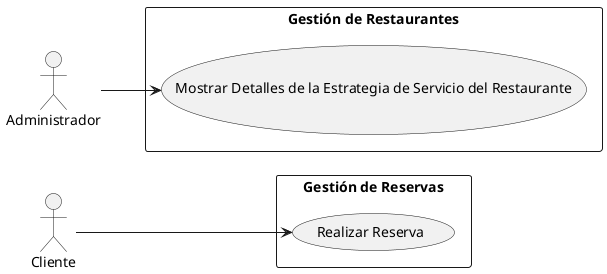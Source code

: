 @startuml

left to right direction
skinparam packageStyle rectangle

actor Cliente
actor Administrador

rectangle "Gestión de Restaurantes" {
    usecase "Mostrar Detalles de la Estrategia de Servicio del Restaurante" as UC1
}

rectangle "Gestión de Reservas" {
    usecase "Realizar Reserva" as UC2
}

Cliente --> UC2
Administrador --> UC1

@enduml
